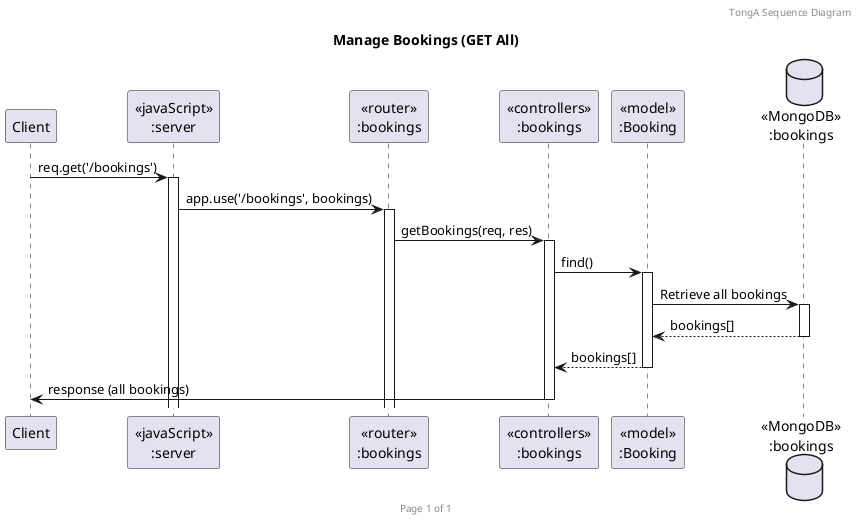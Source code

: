 @startuml Manage Bookings (GET All)

header TongA Sequence Diagram
footer Page %page% of %lastpage%
title "Manage Bookings (GET All)"

participant "Client" as client
participant "<<javaScript>>\n:server" as server
participant "<<router>>\n:bookings" as routerBookings
participant "<<controllers>>\n:bookings" as controllersBookings
participant "<<model>>\n:Booking" as modelBooking
database "<<MongoDB>>\n:bookings" as BookingsDatabase

client->server ++: req.get('/bookings')
server->routerBookings ++: app.use('/bookings', bookings)
routerBookings -> controllersBookings ++: getBookings(req, res)
controllersBookings->modelBooking ++: find()
modelBooking -> BookingsDatabase ++: Retrieve all bookings
BookingsDatabase --> modelBooking --: bookings[]
controllersBookings <-- modelBooking --: bookings[]
controllersBookings->client --: response (all bookings)

@enduml
